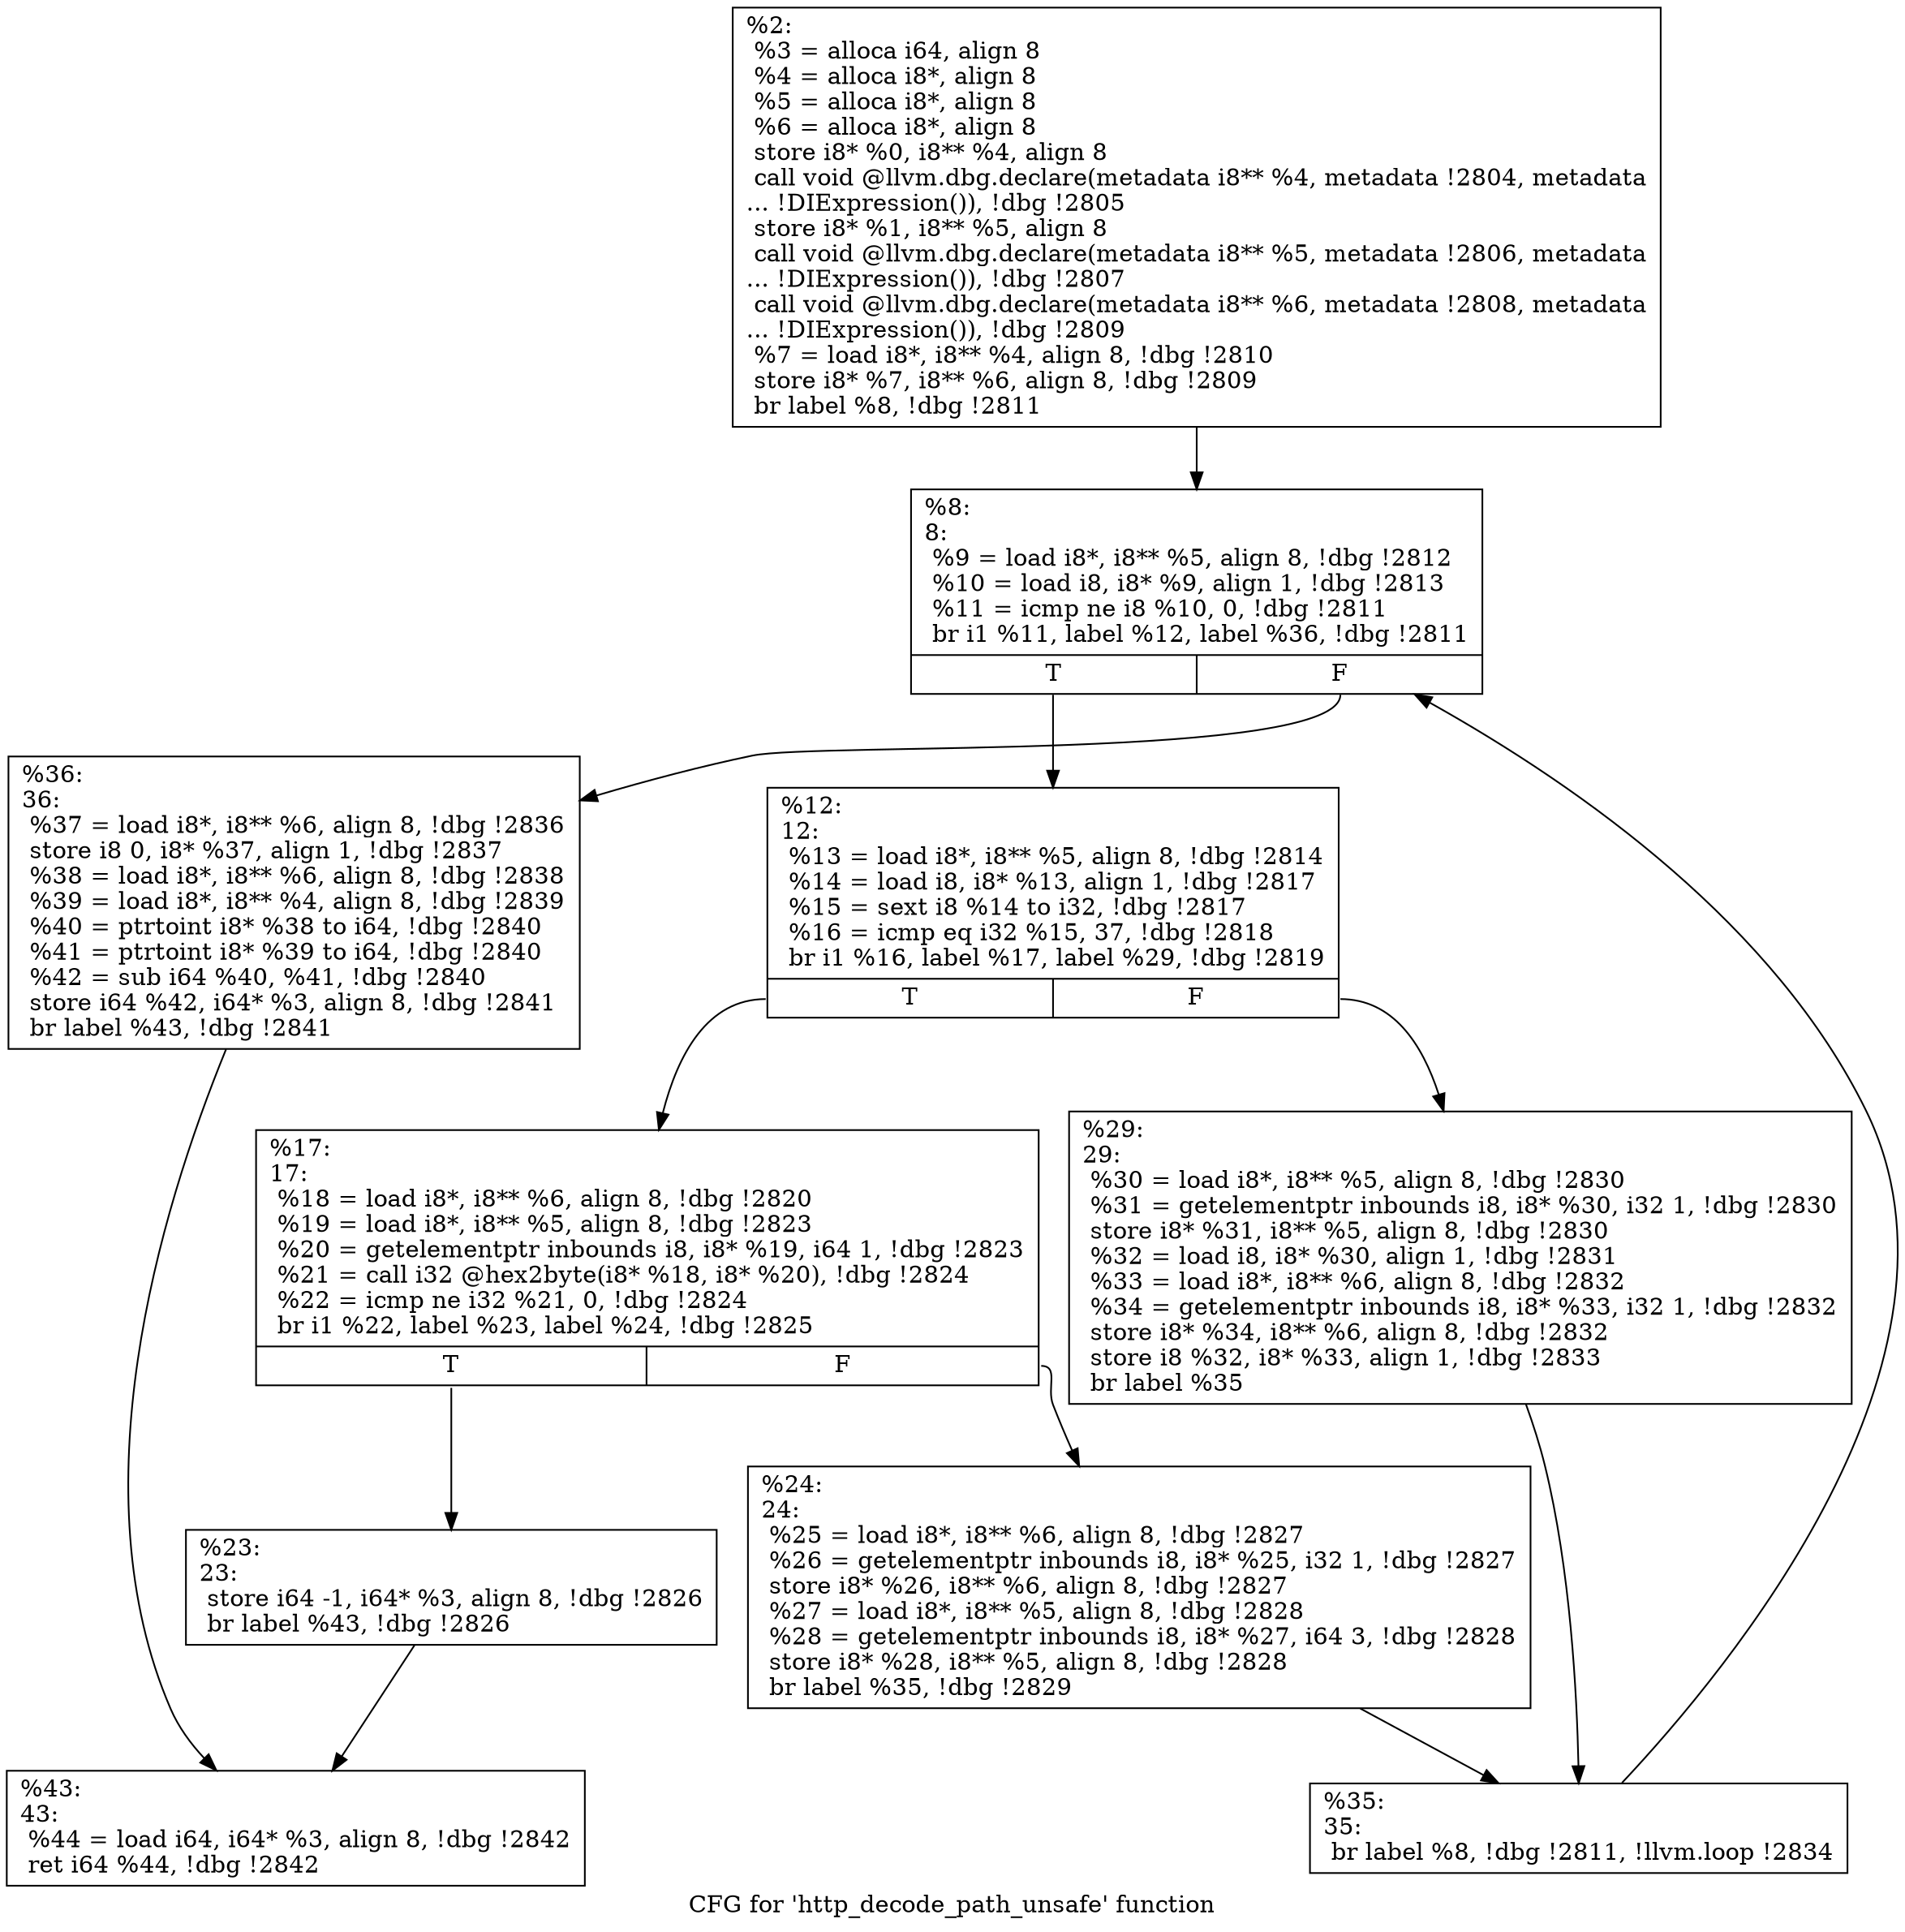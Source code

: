 digraph "CFG for 'http_decode_path_unsafe' function" {
	label="CFG for 'http_decode_path_unsafe' function";

	Node0x55685245e060 [shape=record,label="{%2:\l  %3 = alloca i64, align 8\l  %4 = alloca i8*, align 8\l  %5 = alloca i8*, align 8\l  %6 = alloca i8*, align 8\l  store i8* %0, i8** %4, align 8\l  call void @llvm.dbg.declare(metadata i8** %4, metadata !2804, metadata\l... !DIExpression()), !dbg !2805\l  store i8* %1, i8** %5, align 8\l  call void @llvm.dbg.declare(metadata i8** %5, metadata !2806, metadata\l... !DIExpression()), !dbg !2807\l  call void @llvm.dbg.declare(metadata i8** %6, metadata !2808, metadata\l... !DIExpression()), !dbg !2809\l  %7 = load i8*, i8** %4, align 8, !dbg !2810\l  store i8* %7, i8** %6, align 8, !dbg !2809\l  br label %8, !dbg !2811\l}"];
	Node0x55685245e060 -> Node0x556852460d50;
	Node0x556852460d50 [shape=record,label="{%8:\l8:                                                \l  %9 = load i8*, i8** %5, align 8, !dbg !2812\l  %10 = load i8, i8* %9, align 1, !dbg !2813\l  %11 = icmp ne i8 %10, 0, !dbg !2811\l  br i1 %11, label %12, label %36, !dbg !2811\l|{<s0>T|<s1>F}}"];
	Node0x556852460d50:s0 -> Node0x556852460da0;
	Node0x556852460d50:s1 -> Node0x556852460f80;
	Node0x556852460da0 [shape=record,label="{%12:\l12:                                               \l  %13 = load i8*, i8** %5, align 8, !dbg !2814\l  %14 = load i8, i8* %13, align 1, !dbg !2817\l  %15 = sext i8 %14 to i32, !dbg !2817\l  %16 = icmp eq i32 %15, 37, !dbg !2818\l  br i1 %16, label %17, label %29, !dbg !2819\l|{<s0>T|<s1>F}}"];
	Node0x556852460da0:s0 -> Node0x556852460df0;
	Node0x556852460da0:s1 -> Node0x556852460ee0;
	Node0x556852460df0 [shape=record,label="{%17:\l17:                                               \l  %18 = load i8*, i8** %6, align 8, !dbg !2820\l  %19 = load i8*, i8** %5, align 8, !dbg !2823\l  %20 = getelementptr inbounds i8, i8* %19, i64 1, !dbg !2823\l  %21 = call i32 @hex2byte(i8* %18, i8* %20), !dbg !2824\l  %22 = icmp ne i32 %21, 0, !dbg !2824\l  br i1 %22, label %23, label %24, !dbg !2825\l|{<s0>T|<s1>F}}"];
	Node0x556852460df0:s0 -> Node0x556852460e40;
	Node0x556852460df0:s1 -> Node0x556852460e90;
	Node0x556852460e40 [shape=record,label="{%23:\l23:                                               \l  store i64 -1, i64* %3, align 8, !dbg !2826\l  br label %43, !dbg !2826\l}"];
	Node0x556852460e40 -> Node0x556852460fd0;
	Node0x556852460e90 [shape=record,label="{%24:\l24:                                               \l  %25 = load i8*, i8** %6, align 8, !dbg !2827\l  %26 = getelementptr inbounds i8, i8* %25, i32 1, !dbg !2827\l  store i8* %26, i8** %6, align 8, !dbg !2827\l  %27 = load i8*, i8** %5, align 8, !dbg !2828\l  %28 = getelementptr inbounds i8, i8* %27, i64 3, !dbg !2828\l  store i8* %28, i8** %5, align 8, !dbg !2828\l  br label %35, !dbg !2829\l}"];
	Node0x556852460e90 -> Node0x556852460f30;
	Node0x556852460ee0 [shape=record,label="{%29:\l29:                                               \l  %30 = load i8*, i8** %5, align 8, !dbg !2830\l  %31 = getelementptr inbounds i8, i8* %30, i32 1, !dbg !2830\l  store i8* %31, i8** %5, align 8, !dbg !2830\l  %32 = load i8, i8* %30, align 1, !dbg !2831\l  %33 = load i8*, i8** %6, align 8, !dbg !2832\l  %34 = getelementptr inbounds i8, i8* %33, i32 1, !dbg !2832\l  store i8* %34, i8** %6, align 8, !dbg !2832\l  store i8 %32, i8* %33, align 1, !dbg !2833\l  br label %35\l}"];
	Node0x556852460ee0 -> Node0x556852460f30;
	Node0x556852460f30 [shape=record,label="{%35:\l35:                                               \l  br label %8, !dbg !2811, !llvm.loop !2834\l}"];
	Node0x556852460f30 -> Node0x556852460d50;
	Node0x556852460f80 [shape=record,label="{%36:\l36:                                               \l  %37 = load i8*, i8** %6, align 8, !dbg !2836\l  store i8 0, i8* %37, align 1, !dbg !2837\l  %38 = load i8*, i8** %6, align 8, !dbg !2838\l  %39 = load i8*, i8** %4, align 8, !dbg !2839\l  %40 = ptrtoint i8* %38 to i64, !dbg !2840\l  %41 = ptrtoint i8* %39 to i64, !dbg !2840\l  %42 = sub i64 %40, %41, !dbg !2840\l  store i64 %42, i64* %3, align 8, !dbg !2841\l  br label %43, !dbg !2841\l}"];
	Node0x556852460f80 -> Node0x556852460fd0;
	Node0x556852460fd0 [shape=record,label="{%43:\l43:                                               \l  %44 = load i64, i64* %3, align 8, !dbg !2842\l  ret i64 %44, !dbg !2842\l}"];
}

